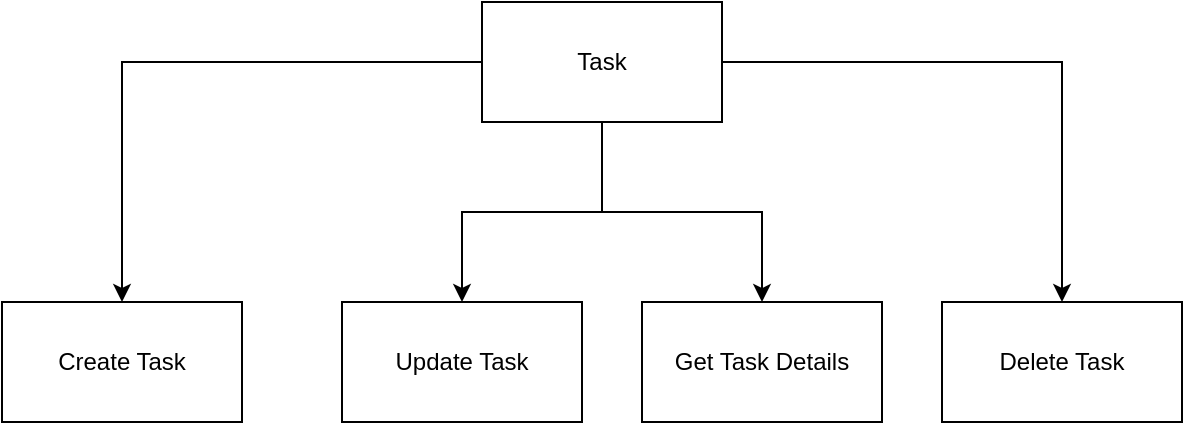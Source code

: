 <mxfile version="21.2.3" type="github">
  <diagram name="Page-1" id="zAZNzLNbU-jhwKCreSeN">
    <mxGraphModel dx="1434" dy="835" grid="1" gridSize="10" guides="1" tooltips="1" connect="1" arrows="1" fold="1" page="1" pageScale="1" pageWidth="827" pageHeight="1169" math="0" shadow="0">
      <root>
        <mxCell id="0" />
        <mxCell id="1" parent="0" />
        <mxCell id="qoXLLeTictsXXhWxy_5x-7" style="edgeStyle=orthogonalEdgeStyle;rounded=0;orthogonalLoop=1;jettySize=auto;html=1;entryX=0.5;entryY=0;entryDx=0;entryDy=0;" edge="1" parent="1" source="qoXLLeTictsXXhWxy_5x-2" target="qoXLLeTictsXXhWxy_5x-3">
          <mxGeometry relative="1" as="geometry" />
        </mxCell>
        <mxCell id="qoXLLeTictsXXhWxy_5x-8" style="edgeStyle=orthogonalEdgeStyle;rounded=0;orthogonalLoop=1;jettySize=auto;html=1;entryX=0.5;entryY=0;entryDx=0;entryDy=0;" edge="1" parent="1" source="qoXLLeTictsXXhWxy_5x-2" target="qoXLLeTictsXXhWxy_5x-4">
          <mxGeometry relative="1" as="geometry" />
        </mxCell>
        <mxCell id="qoXLLeTictsXXhWxy_5x-9" style="edgeStyle=orthogonalEdgeStyle;rounded=0;orthogonalLoop=1;jettySize=auto;html=1;entryX=0.5;entryY=0;entryDx=0;entryDy=0;" edge="1" parent="1" source="qoXLLeTictsXXhWxy_5x-2" target="qoXLLeTictsXXhWxy_5x-5">
          <mxGeometry relative="1" as="geometry" />
        </mxCell>
        <mxCell id="qoXLLeTictsXXhWxy_5x-10" style="edgeStyle=orthogonalEdgeStyle;rounded=0;orthogonalLoop=1;jettySize=auto;html=1;entryX=0.5;entryY=0;entryDx=0;entryDy=0;" edge="1" parent="1" source="qoXLLeTictsXXhWxy_5x-2" target="qoXLLeTictsXXhWxy_5x-6">
          <mxGeometry relative="1" as="geometry" />
        </mxCell>
        <mxCell id="qoXLLeTictsXXhWxy_5x-2" value="Task" style="rounded=0;whiteSpace=wrap;html=1;" vertex="1" parent="1">
          <mxGeometry x="260" y="90" width="120" height="60" as="geometry" />
        </mxCell>
        <mxCell id="qoXLLeTictsXXhWxy_5x-3" value="Create Task" style="rounded=0;whiteSpace=wrap;html=1;" vertex="1" parent="1">
          <mxGeometry x="20" y="240" width="120" height="60" as="geometry" />
        </mxCell>
        <mxCell id="qoXLLeTictsXXhWxy_5x-4" value="Update Task" style="rounded=0;whiteSpace=wrap;html=1;" vertex="1" parent="1">
          <mxGeometry x="190" y="240" width="120" height="60" as="geometry" />
        </mxCell>
        <mxCell id="qoXLLeTictsXXhWxy_5x-5" value="Get Task Details" style="rounded=0;whiteSpace=wrap;html=1;" vertex="1" parent="1">
          <mxGeometry x="340" y="240" width="120" height="60" as="geometry" />
        </mxCell>
        <mxCell id="qoXLLeTictsXXhWxy_5x-6" value="Delete Task" style="rounded=0;whiteSpace=wrap;html=1;" vertex="1" parent="1">
          <mxGeometry x="490" y="240" width="120" height="60" as="geometry" />
        </mxCell>
      </root>
    </mxGraphModel>
  </diagram>
</mxfile>
